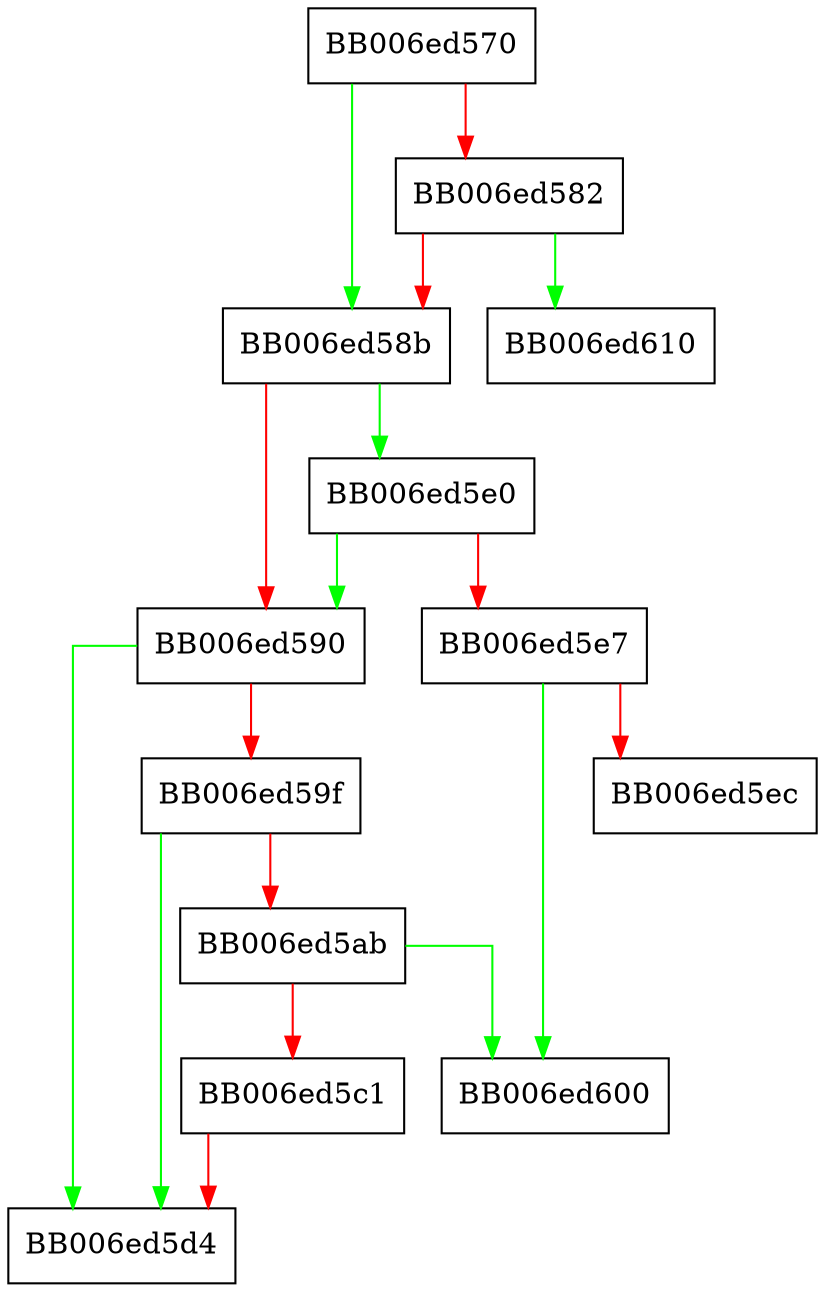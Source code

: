 digraph ed25519_digest_signverify_init {
  node [shape="box"];
  graph [splines=ortho];
  BB006ed570 -> BB006ed58b [color="green"];
  BB006ed570 -> BB006ed582 [color="red"];
  BB006ed582 -> BB006ed610 [color="green"];
  BB006ed582 -> BB006ed58b [color="red"];
  BB006ed58b -> BB006ed5e0 [color="green"];
  BB006ed58b -> BB006ed590 [color="red"];
  BB006ed590 -> BB006ed5d4 [color="green"];
  BB006ed590 -> BB006ed59f [color="red"];
  BB006ed59f -> BB006ed5d4 [color="green"];
  BB006ed59f -> BB006ed5ab [color="red"];
  BB006ed5ab -> BB006ed600 [color="green"];
  BB006ed5ab -> BB006ed5c1 [color="red"];
  BB006ed5c1 -> BB006ed5d4 [color="red"];
  BB006ed5e0 -> BB006ed590 [color="green"];
  BB006ed5e0 -> BB006ed5e7 [color="red"];
  BB006ed5e7 -> BB006ed600 [color="green"];
  BB006ed5e7 -> BB006ed5ec [color="red"];
}